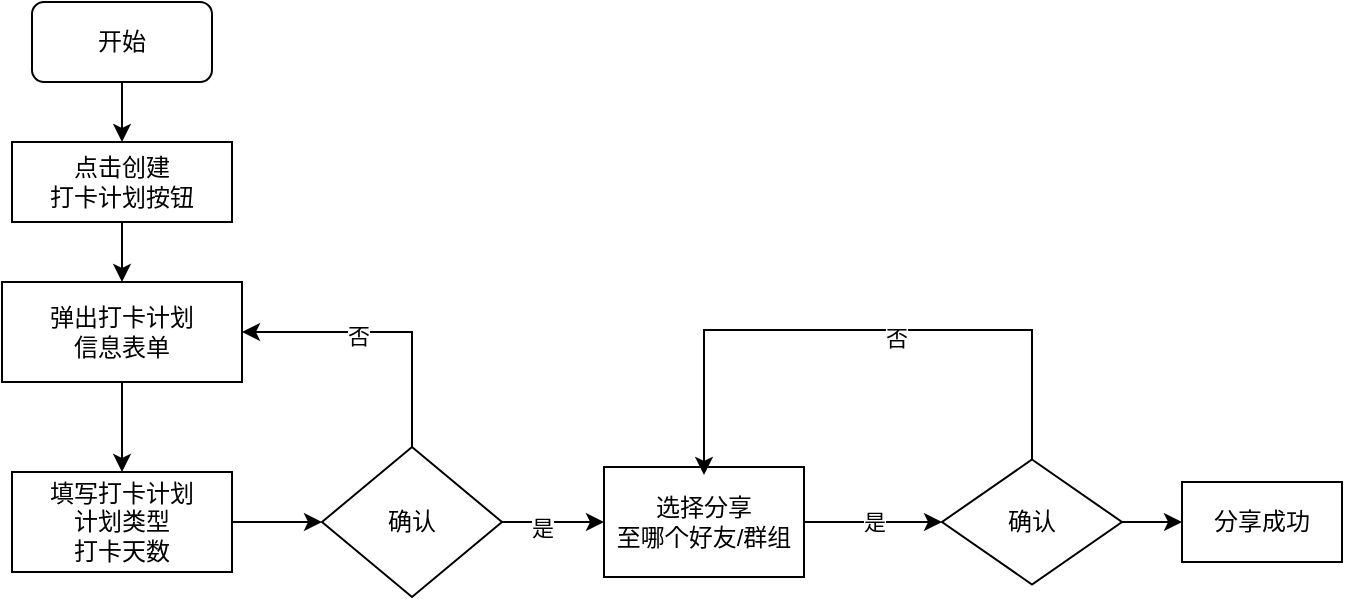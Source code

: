 <mxfile version="16.5.6" type="github">
  <diagram id="Z8f3CBe4EY3VkV6AFtyd" name="第 1 页">
    <mxGraphModel dx="1038" dy="547" grid="1" gridSize="10" guides="1" tooltips="1" connect="1" arrows="1" fold="1" page="1" pageScale="1" pageWidth="827" pageHeight="1169" math="0" shadow="0">
      <root>
        <mxCell id="0" />
        <mxCell id="1" parent="0" />
        <mxCell id="BF4byPcyoN0RAYr1RFlk-1" style="edgeStyle=orthogonalEdgeStyle;rounded=0;orthogonalLoop=1;jettySize=auto;html=1;entryX=0.5;entryY=0;entryDx=0;entryDy=0;" parent="1" source="BF4byPcyoN0RAYr1RFlk-2" target="BF4byPcyoN0RAYr1RFlk-4" edge="1">
          <mxGeometry relative="1" as="geometry">
            <mxPoint x="150" y="140" as="targetPoint" />
          </mxGeometry>
        </mxCell>
        <mxCell id="BF4byPcyoN0RAYr1RFlk-2" value="开始" style="rounded=1;whiteSpace=wrap;html=1;" parent="1" vertex="1">
          <mxGeometry x="95" y="50" width="90" height="40" as="geometry" />
        </mxCell>
        <mxCell id="BF4byPcyoN0RAYr1RFlk-3" value="" style="edgeStyle=orthogonalEdgeStyle;rounded=0;orthogonalLoop=1;jettySize=auto;html=1;" parent="1" source="BF4byPcyoN0RAYr1RFlk-4" target="BF4byPcyoN0RAYr1RFlk-6" edge="1">
          <mxGeometry relative="1" as="geometry" />
        </mxCell>
        <mxCell id="BF4byPcyoN0RAYr1RFlk-4" value="点击创建&lt;br&gt;打卡计划按钮" style="rounded=0;whiteSpace=wrap;html=1;" parent="1" vertex="1">
          <mxGeometry x="85" y="120" width="110" height="40" as="geometry" />
        </mxCell>
        <mxCell id="BF4byPcyoN0RAYr1RFlk-5" value="" style="edgeStyle=orthogonalEdgeStyle;rounded=0;orthogonalLoop=1;jettySize=auto;html=1;" parent="1" source="BF4byPcyoN0RAYr1RFlk-6" target="BF4byPcyoN0RAYr1RFlk-8" edge="1">
          <mxGeometry relative="1" as="geometry" />
        </mxCell>
        <mxCell id="BF4byPcyoN0RAYr1RFlk-6" value="弹出打卡计划&lt;br&gt;信息表单" style="whiteSpace=wrap;html=1;rounded=0;" parent="1" vertex="1">
          <mxGeometry x="80" y="190" width="120" height="50" as="geometry" />
        </mxCell>
        <mxCell id="BF4byPcyoN0RAYr1RFlk-21" style="edgeStyle=orthogonalEdgeStyle;rounded=0;orthogonalLoop=1;jettySize=auto;html=1;entryX=0;entryY=0.5;entryDx=0;entryDy=0;" parent="1" source="BF4byPcyoN0RAYr1RFlk-8" target="BF4byPcyoN0RAYr1RFlk-17" edge="1">
          <mxGeometry relative="1" as="geometry" />
        </mxCell>
        <mxCell id="BF4byPcyoN0RAYr1RFlk-8" value="填写打卡计划&lt;br&gt;计划类型&lt;br&gt;打卡天数" style="whiteSpace=wrap;html=1;rounded=0;" parent="1" vertex="1">
          <mxGeometry x="85" y="285" width="110" height="50" as="geometry" />
        </mxCell>
        <mxCell id="BF4byPcyoN0RAYr1RFlk-13" style="edgeStyle=orthogonalEdgeStyle;rounded=0;orthogonalLoop=1;jettySize=auto;html=1;entryX=1;entryY=0.5;entryDx=0;entryDy=0;exitX=0.5;exitY=0;exitDx=0;exitDy=0;" parent="1" source="BF4byPcyoN0RAYr1RFlk-17" target="BF4byPcyoN0RAYr1RFlk-6" edge="1">
          <mxGeometry relative="1" as="geometry">
            <Array as="points">
              <mxPoint x="285" y="215" />
            </Array>
          </mxGeometry>
        </mxCell>
        <mxCell id="BF4byPcyoN0RAYr1RFlk-14" value="否" style="edgeLabel;html=1;align=center;verticalAlign=middle;resizable=0;points=[];" parent="BF4byPcyoN0RAYr1RFlk-13" vertex="1" connectable="0">
          <mxGeometry x="0.192" y="2" relative="1" as="geometry">
            <mxPoint as="offset" />
          </mxGeometry>
        </mxCell>
        <mxCell id="BF4byPcyoN0RAYr1RFlk-15" value="" style="edgeStyle=orthogonalEdgeStyle;rounded=0;orthogonalLoop=1;jettySize=auto;html=1;" parent="1" source="BF4byPcyoN0RAYr1RFlk-17" target="BF4byPcyoN0RAYr1RFlk-19" edge="1">
          <mxGeometry relative="1" as="geometry" />
        </mxCell>
        <mxCell id="BF4byPcyoN0RAYr1RFlk-16" value="是" style="edgeLabel;html=1;align=center;verticalAlign=middle;resizable=0;points=[];" parent="BF4byPcyoN0RAYr1RFlk-15" vertex="1" connectable="0">
          <mxGeometry x="-0.211" y="-3" relative="1" as="geometry">
            <mxPoint as="offset" />
          </mxGeometry>
        </mxCell>
        <mxCell id="BF4byPcyoN0RAYr1RFlk-17" value="确认" style="rhombus;whiteSpace=wrap;html=1;rounded=0;" parent="1" vertex="1">
          <mxGeometry x="240" y="272.5" width="90" height="75" as="geometry" />
        </mxCell>
        <mxCell id="P7t3JeTDS6tySGeJA6S9-2" value="是" style="edgeStyle=orthogonalEdgeStyle;rounded=0;orthogonalLoop=1;jettySize=auto;html=1;entryX=0;entryY=0.5;entryDx=0;entryDy=0;" edge="1" parent="1" source="BF4byPcyoN0RAYr1RFlk-19" target="BF4byPcyoN0RAYr1RFlk-25">
          <mxGeometry relative="1" as="geometry" />
        </mxCell>
        <mxCell id="BF4byPcyoN0RAYr1RFlk-19" value="选择分享&lt;br&gt;至哪个好友/群组" style="whiteSpace=wrap;html=1;rounded=0;" parent="1" vertex="1">
          <mxGeometry x="381" y="282.5" width="100" height="55" as="geometry" />
        </mxCell>
        <mxCell id="P7t3JeTDS6tySGeJA6S9-5" value="" style="edgeStyle=orthogonalEdgeStyle;rounded=0;orthogonalLoop=1;jettySize=auto;html=1;" edge="1" parent="1" source="BF4byPcyoN0RAYr1RFlk-25" target="BF4byPcyoN0RAYr1RFlk-26">
          <mxGeometry relative="1" as="geometry" />
        </mxCell>
        <mxCell id="P7t3JeTDS6tySGeJA6S9-7" style="edgeStyle=orthogonalEdgeStyle;rounded=0;orthogonalLoop=1;jettySize=auto;html=1;entryX=0.5;entryY=0;entryDx=0;entryDy=0;" edge="1" parent="1">
          <mxGeometry relative="1" as="geometry">
            <mxPoint x="595" y="282.75" as="sourcePoint" />
            <mxPoint x="431" y="286.5" as="targetPoint" />
            <Array as="points">
              <mxPoint x="595" y="214" />
              <mxPoint x="431" y="214" />
            </Array>
          </mxGeometry>
        </mxCell>
        <mxCell id="P7t3JeTDS6tySGeJA6S9-8" value="否" style="edgeLabel;html=1;align=center;verticalAlign=middle;resizable=0;points=[];" vertex="1" connectable="0" parent="P7t3JeTDS6tySGeJA6S9-7">
          <mxGeometry x="-0.103" y="4" relative="1" as="geometry">
            <mxPoint as="offset" />
          </mxGeometry>
        </mxCell>
        <mxCell id="BF4byPcyoN0RAYr1RFlk-25" value="确认" style="rhombus;whiteSpace=wrap;html=1;rounded=0;" parent="1" vertex="1">
          <mxGeometry x="550" y="278.75" width="90" height="62.5" as="geometry" />
        </mxCell>
        <mxCell id="BF4byPcyoN0RAYr1RFlk-26" value="分享成功" style="whiteSpace=wrap;html=1;rounded=0;" parent="1" vertex="1">
          <mxGeometry x="670" y="290" width="80" height="40" as="geometry" />
        </mxCell>
      </root>
    </mxGraphModel>
  </diagram>
</mxfile>
